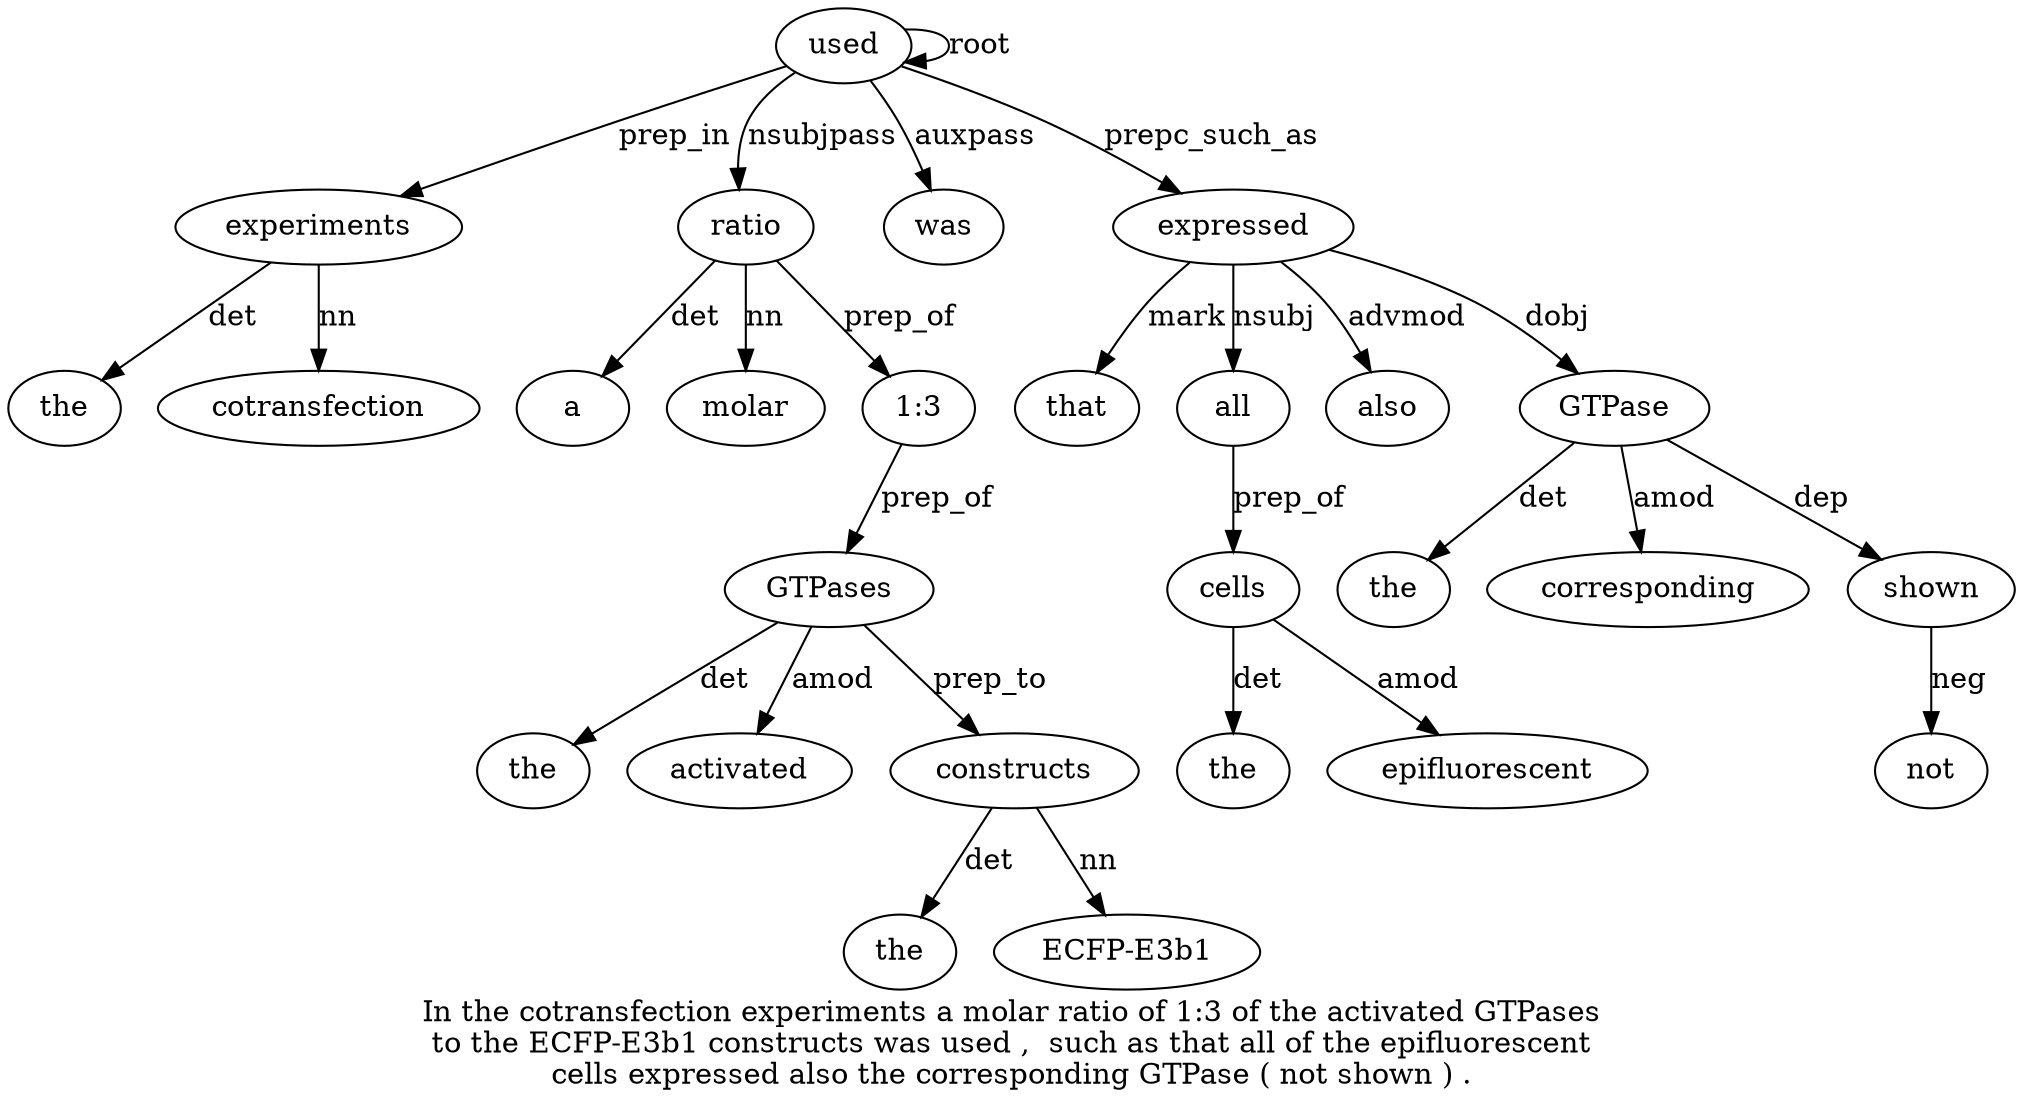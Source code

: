 digraph "In the cotransfection experiments a molar ratio of 1:3 of the activated GTPases to the ECFP-E3b1 constructs was used ,  such as that all of the epifluorescent cells expressed also the corresponding GTPase ( not shown ) ." {
label="In the cotransfection experiments a molar ratio of 1:3 of the activated GTPases
to the ECFP-E3b1 constructs was used ,  such as that all of the epifluorescent
cells expressed also the corresponding GTPase ( not shown ) .";
experiments4 [style=filled, fillcolor=white, label=experiments];
the2 [style=filled, fillcolor=white, label=the];
experiments4 -> the2  [label=det];
cotransfection3 [style=filled, fillcolor=white, label=cotransfection];
experiments4 -> cotransfection3  [label=nn];
used19 [style=filled, fillcolor=white, label=used];
used19 -> experiments4  [label=prep_in];
ratio7 [style=filled, fillcolor=white, label=ratio];
a5 [style=filled, fillcolor=white, label=a];
ratio7 -> a5  [label=det];
molar6 [style=filled, fillcolor=white, label=molar];
ratio7 -> molar6  [label=nn];
used19 -> ratio7  [label=nsubjpass];
1 [style=filled, fillcolor=white, label="1:3"];
ratio7 -> 1  [label=prep_of];
GTPases13 [style=filled, fillcolor=white, label=GTPases];
the11 [style=filled, fillcolor=white, label=the];
GTPases13 -> the11  [label=det];
activated12 [style=filled, fillcolor=white, label=activated];
GTPases13 -> activated12  [label=amod];
1 -> GTPases13  [label=prep_of];
constructs17 [style=filled, fillcolor=white, label=constructs];
the15 [style=filled, fillcolor=white, label=the];
constructs17 -> the15  [label=det];
"ECFP-E3b16" [style=filled, fillcolor=white, label="ECFP-E3b1"];
constructs17 -> "ECFP-E3b16"  [label=nn];
GTPases13 -> constructs17  [label=prep_to];
was18 [style=filled, fillcolor=white, label=was];
used19 -> was18  [label=auxpass];
used19 -> used19  [label=root];
expressed29 [style=filled, fillcolor=white, label=expressed];
that23 [style=filled, fillcolor=white, label=that];
expressed29 -> that23  [label=mark];
all24 [style=filled, fillcolor=white, label=all];
expressed29 -> all24  [label=nsubj];
cells28 [style=filled, fillcolor=white, label=cells];
the26 [style=filled, fillcolor=white, label=the];
cells28 -> the26  [label=det];
epifluorescent27 [style=filled, fillcolor=white, label=epifluorescent];
cells28 -> epifluorescent27  [label=amod];
all24 -> cells28  [label=prep_of];
used19 -> expressed29  [label=prepc_such_as];
also30 [style=filled, fillcolor=white, label=also];
expressed29 -> also30  [label=advmod];
GTPase33 [style=filled, fillcolor=white, label=GTPase];
the31 [style=filled, fillcolor=white, label=the];
GTPase33 -> the31  [label=det];
corresponding32 [style=filled, fillcolor=white, label=corresponding];
GTPase33 -> corresponding32  [label=amod];
expressed29 -> GTPase33  [label=dobj];
shown36 [style=filled, fillcolor=white, label=shown];
not35 [style=filled, fillcolor=white, label=not];
shown36 -> not35  [label=neg];
GTPase33 -> shown36  [label=dep];
}

